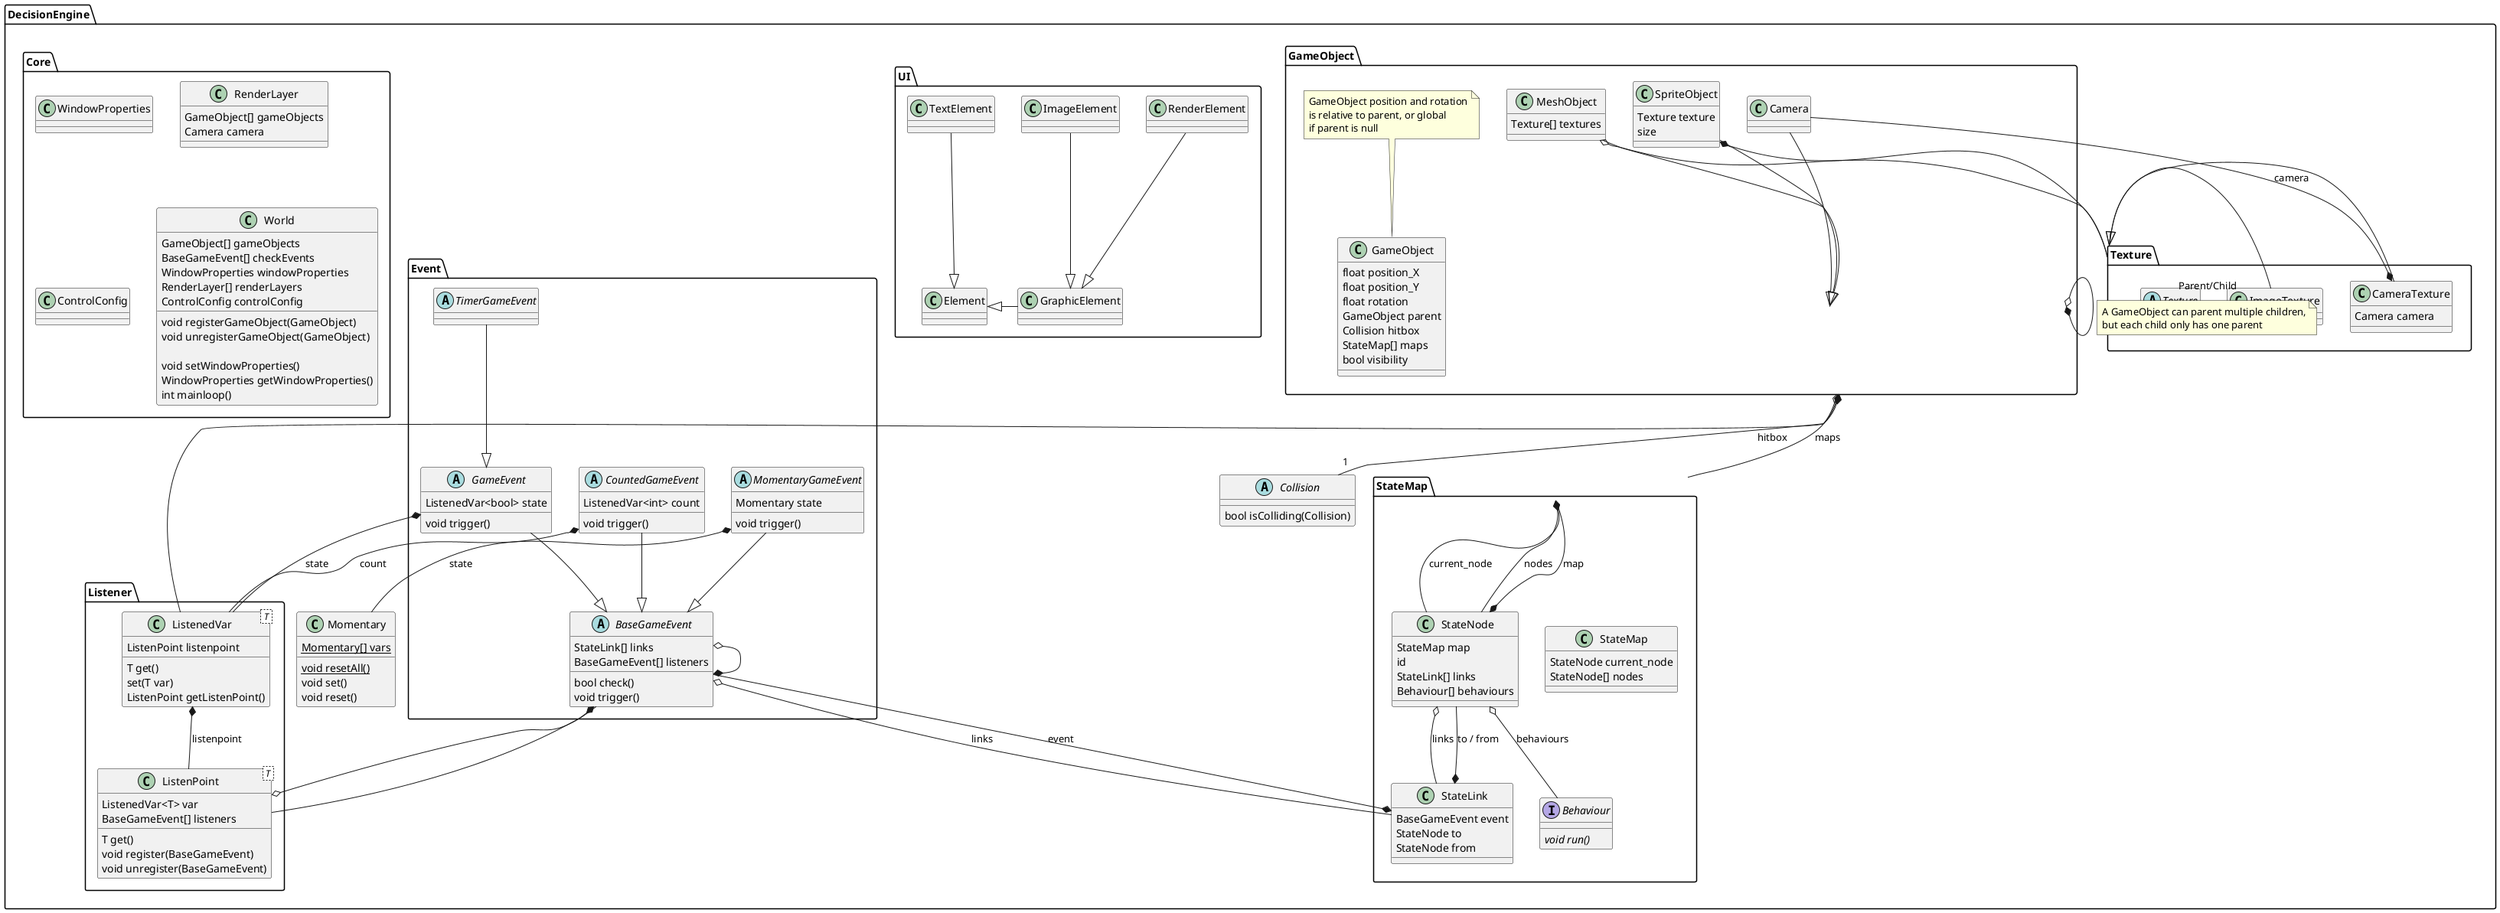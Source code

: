 @startuml DecisionEngine
package DecisionEngine {
    package GameObject{
        class GameObject {
            float position_X
            float position_Y
            float rotation
            GameObject parent
            Collision hitbox
            StateMap[] maps
            bool visibility
        }

        class SpriteObject {
            Texture texture
            size
        }

        class MeshObject {
            Texture[] textures
        }
    
        class Camera {

        }

        note top of GameObject
        GameObject position and rotation
        is relative to parent, or global
        if parent is null
        end note
    }

    package UI {
        class Element {

        }

        class TextElement {

        }

        class GraphicElement {

        }

        class ImageElement {

        }

        class RenderElement {

        }
    }

    package Texture {
        abstract Texture {
            
        }

        class CameraTexture {
            Camera camera
        }

        class ImageTexture {

        }
    }

    abstract Collision {

        bool isColliding(Collision)
    }

    package StateMap{
        class StateMap {
            StateNode current_node
            StateNode[] nodes
        }

        class StateNode {
            StateMap map
            id
            StateLink[] links
            Behaviour[] behaviours
        }

        class StateLink {
            BaseGameEvent event
            StateNode to
            StateNode from
        }

        interface Behaviour{
            {abstract} void run()
        }
    }

    package Listener{

        class ListenedVar < T > {
            ListenPoint listenpoint
            T get()
            set(T var)
            ListenPoint getListenPoint()
        }

        class ListenPoint < T > {
            ListenedVar<T> var
            BaseGameEvent[] listeners
            T get()
            void register(BaseGameEvent)
            void unregister(BaseGameEvent)
        }

    }
    class Momentary {
        {static} Momentary[] vars
        {static} void resetAll()
        void set()
        void reset()
    }

    package Event {

        abstract BaseGameEvent {
            StateLink[] links
            BaseGameEvent[] listeners
            bool check()
            void trigger()
        }

        abstract GameEvent {
            ListenedVar<bool> state
            void trigger()
        }

        abstract CountedGameEvent {
            ListenedVar<int> count
            void trigger()
        }

        abstract MomentaryGameEvent {
            Momentary state
            void trigger()
        }

        abstract TimerGameEvent{

        }
    }
    package Core {
        class WindowProperties {

        }

        class RenderLayer {
            GameObject[] gameObjects
            Camera camera
        }

        class ControlConfig {
            
        }

        class World {
            GameObject[] gameObjects
            BaseGameEvent[] checkEvents
            WindowProperties windowProperties
            RenderLayer[] renderLayers
            ControlConfig controlConfig

            void registerGameObject(GameObject)
            void unregisterGameObject(GameObject)

            void setWindowProperties()
            WindowProperties getWindowProperties()
            int mainloop()
        }
    }
    GameObject o--* GameObject : Parent/Child
    note on link
    A GameObject can parent multiple children,
    but each child only has one parent
    end note

    GameObject *-- "1" Collision : hitbox
    GameObject o-- StateMap : maps
    GameObject *-- ListenedVar

    SpriteObject --|> GameObject
    SpriteObject *-- Texture

    MeshObject --|> GameObject
    MeshObject o-- Texture

    CameraTexture -|> Texture
    CameraTexture *-- Camera : camera

    ImageTexture -|> Texture

    Camera --|> GameObject

    StateMap *-- StateNode : current_node
    StateMap o-- StateNode : nodes

    StateNode *-- StateMap : map
    StateNode o-- StateLink : links
    StateNode o-- Behaviour : behaviours

    StateLink *-- StateNode : to / from
    StateLink *-- BaseGameEvent : event


    ListenedVar *-- ListenPoint : listenpoint
    ListenPoint o-- BaseGameEvent

    BaseGameEvent o--* BaseGameEvent
    BaseGameEvent o-- StateLink : links
    BaseGameEvent *-- ListenPoint

    GameEvent --|> BaseGameEvent
    GameEvent *-- ListenedVar : state

    CountedGameEvent --|> BaseGameEvent
    CountedGameEvent *-- ListenedVar : count

    MomentaryGameEvent --|> BaseGameEvent
    MomentaryGameEvent *-- Momentary : state

    TimerGameEvent --|> GameEvent

    TextElement -down-|> Element

    GraphicElement -left-|> Element

    RenderElement -down-|> GraphicElement

    ImageElement -down-|> GraphicElement
}
@enduml
